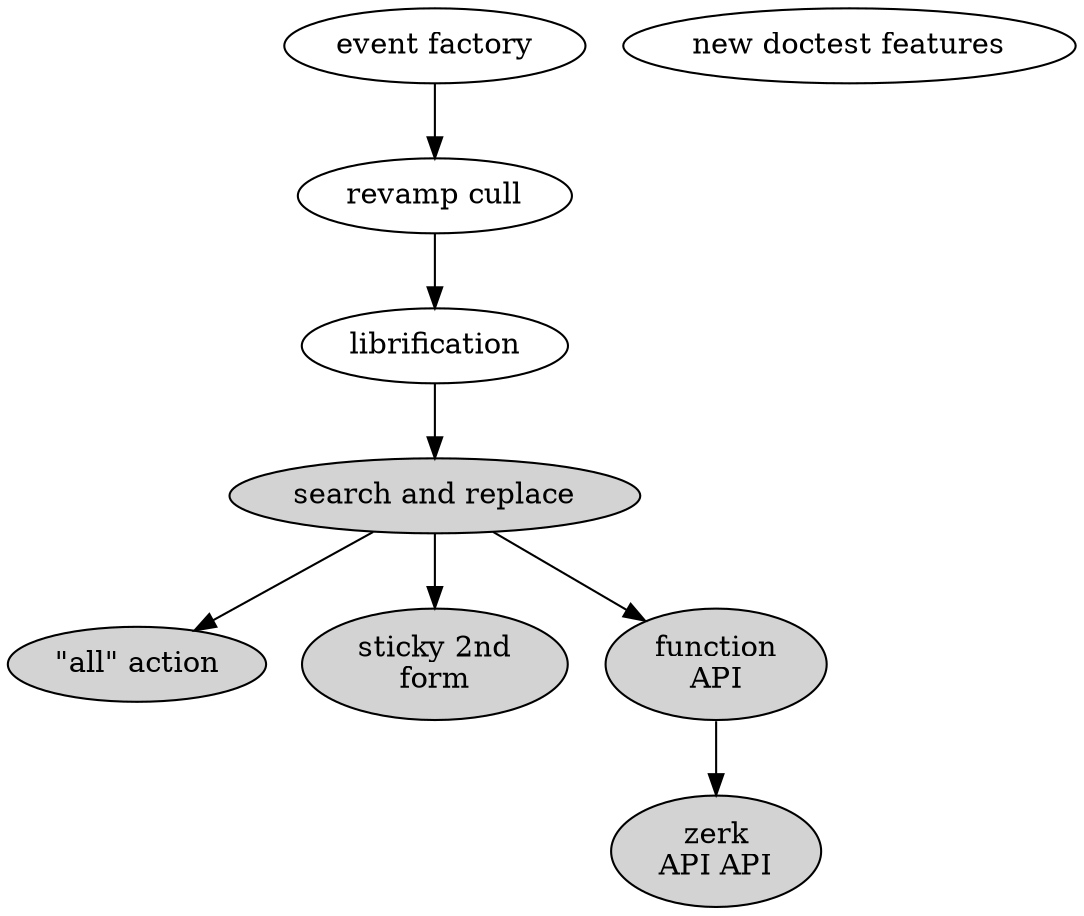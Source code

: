 digraph {

  lib [label="librification"]

  dct [label="new doctest features"]

  ev [label="event factory"]

  cu [label="revamp cull"]

  sr [label="search and replace" style=filled]

  al [label="\"all\" action" style=filled]

  st [label="sticky 2nd\nform" style=filled]

  fu [label="function\nAPI" style=filled]

  API [label="zerk\nAPI API" style=filled]

  cu->lib
  ev->cu
  lib->sr
  sr->st
  sr->fu
  fu->API
  sr->al
}
